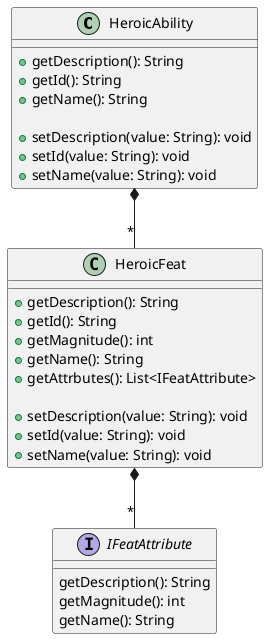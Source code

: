 @startuml

class HeroicAbility {
        + getDescription(): String
        + getId(): String
        + getName(): String

        + setDescription(value: String): void
        + setId(value: String): void
        + setName(value: String): void
}

class HeroicFeat {
        + getDescription(): String
        + getId(): String
        + getMagnitude(): int
        + getName(): String
        + getAttrbutes(): List<IFeatAttribute>
        
        + setDescription(value: String): void
        + setId(value: String): void
        + setName(value: String): void
}

interface IFeatAttribute {
        getDescription(): String
        getMagnitude(): int
        getName(): String
}

HeroicAbility *-- "*" HeroicFeat
HeroicFeat *-- "*" IFeatAttribute

@enduml
